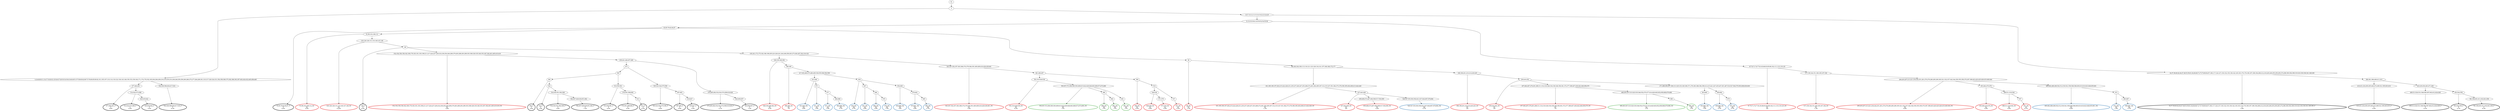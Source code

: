 digraph T {
	{
		rank=same
		153 [penwidth=3,colorscheme=set19,color=0,label="477;484;491_P\nP\n3.6%"]
		151 [penwidth=3,colorscheme=set19,color=0,label="514;522;573;588_P\nP\n4.5%"]
		149 [penwidth=3,colorscheme=set19,color=0,label="625;635;642_P\nP\n5.4%"]
		147 [penwidth=3,colorscheme=set19,color=0,label="504;549;596;604;617;634_P\nP\n6.3%"]
		143 [penwidth=3,colorscheme=set19,color=0,label="63;65;78;82;84;87_P\nP\n4.5%"]
		139 [penwidth=3,colorscheme=set19,color=0,label="149_P\nP\n4.5%"]
		133 [penwidth=3,colorscheme=set19,color=0,label="506_P\nP\n3.6%"]
		131 [penwidth=3,colorscheme=set19,color=0,label="524_P\nP\n1.8%"]
		129 [penwidth=3,colorscheme=set19,color=0,label="534;545;551;562;569_P\nP\n3.6%"]
		127 [penwidth=3,colorscheme=set19,color=0,label="582;607;628;636;651;662_P\nP\n7.2%"]
		125 [penwidth=3,colorscheme=set19,color=0,label="533;550;561_P\nP\n4.5%"]
		123 [penwidth=3,colorscheme=set19,color=0,label="576;591;598;606_P\nP\n4.5%"]
		121 [penwidth=3,colorscheme=set19,color=0,label="613_P\nP\n6.3%"]
		119 [penwidth=3,colorscheme=set19,color=0,label="505;523;544;575;590_P\nP\n0.9%"]
		117 [penwidth=3,colorscheme=set19,color=0,label="597;605_P\nP\n0.9%"]
		115 [penwidth=3,colorscheme=set19,color=0,label="619;627_P\nP\n5.4%"]
		113 [penwidth=3,colorscheme=set19,color=0,label="478;485;492;532;543;574;589;618;626_P\nP\n2.7%"]
		111 [penwidth=3,colorscheme=set19,color=0,label="643;650;657_P\nP\n7.2%"]
		109 [penwidth=3,colorscheme=set19,color=0,label="32;37;38;40;42;44;47;48;53;59;61;64;66;68;72;75;79;89;94;97;106;117;124;127;130;132;135;138;142;145;163;170;176;180;187;189;194;208;212;218;245;249;255;259;265;274;296;300;304;309;319;323;330;336;341;349;365_P\nP\n1.8%"]
		106 [penwidth=3,colorscheme=set19,color=0,label="419;431;434;450;455;464;472;490;521;595;603;633_P\nP\n5.4%"]
		103 [penwidth=3,colorscheme=set19,color=0,label="499;513;520;531;548;560;587;602;612;624;649_P\nP\n6.3%"]
		101 [penwidth=3,colorscheme=set19,color=0,label="503;542;559_P\nP\n2.7%"]
		99 [penwidth=3,colorscheme=set19,color=0,label="581;594;601;611;632;641;656_P\nP\n6.3%"]
		97 [penwidth=3,colorscheme=set19,color=1,label="88_M1\nM1\n1.3%"]
		94 [penwidth=3,colorscheme=set19,color=1,label="181;185;190;197;202;215;222;228;231;235;237;240;247;253;268;272;281;292;295;307;312;315;327;351;362;373;378;390;395;404;408;413;422;428_M1\nM1\n1.3%"]
		92 [penwidth=3,colorscheme=set19,color=1,label="437;443;449_M1\nM1\n4%"]
		90 [penwidth=3,colorscheme=set19,color=1,label="459;468;474;487;494;508;517;554;565_M1\nM1\n5.4%"]
		88 [penwidth=3,colorscheme=set19,color=1,label="188;196;201;210;214;220;225_M1\nM1\n2%"]
		86 [penwidth=3,colorscheme=set19,color=1,label="239;243;252_M1\nM1\n2%"]
		84 [penwidth=3,colorscheme=set19,color=1,label="257;262;267;278;291;298;311;314;318;326;334;338;346;356;361;372;377;389;407;436;442;448;458;479_M1\nM1\n7%"]
		83 [penwidth=3,colorscheme=set19,color=1,label="91;99;103;108;112_M1\nM1\n4.5%"]
		82 [penwidth=3,colorscheme=set19,color=1,label="120;126;128;131;133;140;147;148_M1\nM1\n0.22%"]
		81 [penwidth=3,colorscheme=set19,color=1,label="152;154;156;158;162;169;179;183;191;193;199;211;217;224;227;229;232;236;254;264;269;279;283;288;293;299;303;308;329;335;340;353;367;392;401;405;410;418_M1\nM1\n3.8%"]
		78 [penwidth=3,colorscheme=set19,color=1,label="328;339;348;364_M1\nM1\n4.5%"]
		76 [penwidth=3,colorscheme=set19,color=1,label="380;385_M1\nM1\n7%"]
		74 [penwidth=3,colorscheme=set19,color=1,label="343;347;352;357;363;366;374;379;384;391;400;409;416;429;438;461_M1\nM1\n7.6%"]
		71 [penwidth=3,colorscheme=set19,color=1,label="501;510;529;539_M1\nM1\n6.3%"]
		69 [penwidth=3,colorscheme=set19,color=1,label="509_M1\nM1\n4.5%"]
		66 [penwidth=3,colorscheme=set19,color=1,label="528;538_M1\nM1\n4.9%"]
		64 [penwidth=3,colorscheme=set19,color=1,label="571;579_M1\nM1\n5.4%"]
		62 [penwidth=3,colorscheme=set19,color=1,label="537_M1\nM1\n5.2%"]
		60 [penwidth=3,colorscheme=set19,color=1,label="67;70;71;74;77;81;83;86;93;95;98;102;111;115;119;125_M1\nM1\n4%"]
		58 [penwidth=3,colorscheme=set19,color=1,label="137;139;144;151;160;165;167;184_M1\nM1\n1.3%"]
		56 [penwidth=3,colorscheme=set19,color=1,label="200;203;207;213;221;234;242;251;261;270;276;280;285;290;305;321;332;337;342;344;350;355;359;370;387;398;403;420;425;426;433;440;444_M1\nM1\n9.9%"]
		54 [penwidth=3,colorscheme=set19,color=1,label="453;462;470;476_M1\nM1\n0.9%"]
		52 [penwidth=3,colorscheme=set19,color=1,label="489;511;519;540_M1\nM1\n0.9%"]
		50 [penwidth=3,colorscheme=set19,color=1,label="557_M1\nM1\n6.1%"]
		48 [penwidth=3,colorscheme=set19,color=2,label="526;547;553;563;592;621;637;644;667;678;684_M2\nM2\n5.7%"]
		45 [penwidth=3,colorscheme=set19,color=2,label="653;665_M2\nM2\n7.5%"]
		43 [penwidth=3,colorscheme=set19,color=2,label="659;664_M2\nM2\n5.7%"]
		41 [penwidth=3,colorscheme=set19,color=2,label="675_M2\nM2\n5.7%"]
		38 [penwidth=3,colorscheme=set19,color=2,label="631;640_M2\nM2\n3.8%"]
		36 [penwidth=3,colorscheme=set19,color=2,label="671_M2\nM2\n1.9%"]
		34 [penwidth=3,colorscheme=set19,color=2,label="677_M2\nM2\n1.9%"]
		32 [penwidth=3,colorscheme=set19,color=2,label="682;686_M2\nM2\n5.7%"]
		30 [penwidth=3,colorscheme=set19,color=2,label="639_M2\nM2\n5.7%"]
		28 [penwidth=3,colorscheme=set19,color=2,label="647_M2\nM2\n3.8%"]
		26 [penwidth=3,colorscheme=set19,color=2,label="666_M2\nM2\n3.8%"]
		24 [penwidth=3,colorscheme=set19,color=2,label="676_M2\nM2\n7.5%"]
		22 [penwidth=3,colorscheme=set19,color=2,label="654;660_M2\nM2\n15%"]
		20 [penwidth=3,colorscheme=set19,color=2,label="670;681_M2\nM2\n3.8%"]
		18 [penwidth=3,colorscheme=set19,color=2,label="685_M2\nM2\n5.7%"]
		16 [penwidth=3,colorscheme=set19,color=2,label="469;482;488;498;502;512;530;541;558;568;586;600;610;616;623;648;655;661_M2\nM2\n9.4%"]
		14 [penwidth=3,colorscheme=set19,color=2,label="672_M2\nM2\n1.9%"]
		12 [penwidth=3,colorscheme=set19,color=2,label="683;687_M2\nM2\n5.7%"]
		10 [penwidth=3,colorscheme=set19,color=3,label="486;493;507;515;525;535;546;552;570;577;614;620;645;652;658;668;679;688_M3\nM3\n17%"]
		8 [penwidth=3,colorscheme=set19,color=3,label="690_M3\nM3\n17%"]
		6 [penwidth=3,colorscheme=set19,color=3,label="556;567;572;580;585;593;609;615;622;629;646;663;669;673;674;680_M3\nM3\n17%"]
		4 [penwidth=3,colorscheme=set19,color=3,label="689_M3\nM3\n17%"]
		2 [penwidth=3,colorscheme=set19,color=3,label="692_M3\nM3\n17%"]
		0 [penwidth=3,colorscheme=set19,color=3,label="691_M3\nM3\n17%"]
	}
	157 [label="GL"]
	156 [label="0"]
	155 [label="1;2;4;6;8;9;11;14;17;18;20;21;25;26;27;28;30;34;36;43;46;49;51;57;58;60;62;69;73;76;80;85;90;92;101;105;107;110;114;118;122;136;143;146;150;153;159;164;171;174;178;192;195;204;206;209;216;219;230;233;238;246;250;256;260;266;275;277;284;289;301;310;317;320;324;331;354;358;369;375;382;386;393;397;402;424;432;445;456;465"]
	154 [label="477;484;491"]
	152 [label="514;522;573;588"]
	150 [label="625;635;642"]
	148 [label="504;549;596;604;617;634"]
	146 [label="3;5;7;10;12;13;15;16;19;22;23;24;29"]
	145 [label="31;33;35;39;41;45;50;52;54;55;56"]
	144 [label="63;65;78;82;84;87"]
	142 [label="91;99;103;108;112"]
	141 [label="120;126;128;131;133;140;147;148"]
	140 [label="149"]
	138 [label="152;154;156;158;162;169;179;183;191;193;199;211;217;224;227;229;232;236;254;264;269;279;283;288;293;299;303;308;329;335;340;353;367;392;401;405;410;418"]
	137 [label="439;441;446;457;466"]
	136 [label="473"]
	135 [label="500"]
	134 [label="506"]
	132 [label="524"]
	130 [label="534;545;551;562;569"]
	128 [label="582;607;628;636;651;662"]
	126 [label="533;550;561"]
	124 [label="576;591;598;606"]
	122 [label="613"]
	120 [label="505;523;544;575;590"]
	118 [label="597;605"]
	116 [label="619;627"]
	114 [label="478;485;492;532;543;574;589;618;626"]
	112 [label="643;650;657"]
	110 [label="32;37;38;40;42;44;47;48;53;59;61;64;66;68;72;75;79;89;94;97;106;117;124;127;130;132;135;138;142;145;163;170;176;180;187;189;194;208;212;218;245;249;255;259;265;274;296;300;304;309;319;323;330;336;341;349;365"]
	108 [label="368;381;396;406;411;414"]
	107 [label="419;431;434;450;455;464;472;490;521;595;603;633"]
	105 [label="423;430;454;463;471;483"]
	104 [label="499;513;520;531;548;560;587;602;612;624;649"]
	102 [label="503;542;559"]
	100 [label="581;594;601;611;632;641;656"]
	98 [label="88"]
	96 [label="96;100;104;109;113;116;121;123;129;134;141;157;166;168;172;177"]
	95 [label="181;185;190;197;202;215;222;228;231;235;237;240;247;253;268;272;281;292;295;307;312;315;327;351;362;373;378;390;395;404;408;413;422;428"]
	93 [label="437;443;449"]
	91 [label="459;468;474;487;494;508;517;554;565"]
	89 [label="188;196;201;210;214;220;225"]
	87 [label="239;243;252"]
	85 [label="257;262;267;278;291;298;311;314;318;326;334;338;346;356;361;372;377;389;407;436;442;448;458;479"]
	80 [label="155;161;173;175;182;186;198;205;223;226;241;244;248;258;263;273;282;287;302;316;322"]
	79 [label="328;339;348;364"]
	77 [label="380;385"]
	75 [label="343;347;352;357;363;366;374;379;384;391;400;409;416;429;438;461"]
	73 [label="481;496;497"]
	72 [label="501;510;529;539"]
	70 [label="509"]
	68 [label="518"]
	67 [label="528;538"]
	65 [label="571;579"]
	63 [label="537"]
	61 [label="67;70;71;74;77;81;83;86;93;95;98;102;111;115;119;125"]
	59 [label="137;139;144;151;160;165;167;184"]
	57 [label="200;203;207;213;221;234;242;251;261;270;276;280;285;290;305;321;332;337;342;344;350;355;359;370;387;398;403;420;425;426;433;440;444"]
	55 [label="453;462;470;476"]
	53 [label="489;511;519;540"]
	51 [label="557"]
	49 [label="526;547;553;563;592;621;637;644;667;678;684"]
	47 [label="271;286;294;297;306;313;325;333;345;360;371;376;383;388;394;399;412;415;421;427;435;447;451;467;516;527;564;578;583;608;630;638"]
	46 [label="653;665"]
	44 [label="659;664"]
	42 [label="675"]
	40 [label="417;452;460;475;480;495;536;555;566;584;599"]
	39 [label="631;640"]
	37 [label="671"]
	35 [label="677"]
	33 [label="682;686"]
	31 [label="639"]
	29 [label="647"]
	27 [label="666"]
	25 [label="676"]
	23 [label="654;660"]
	21 [label="670;681"]
	19 [label="685"]
	17 [label="469;482;488;498;502;512;530;541;558;568;586;600;610;616;623;648;655;661"]
	15 [label="672"]
	13 [label="683;687"]
	11 [label="486;493;507;515;525;535;546;552;570;577;614;620;645;652;658;668;679;688"]
	9 [label="690"]
	7 [label="556;567;572;580;585;593;609;615;622;629;646;663;669;673;674;680"]
	5 [label="689"]
	3 [label="692"]
	1 [label="691"]
	157 -> 156
	156 -> 155
	156 -> 146
	155 -> 154
	155 -> 148
	154 -> 153
	154 -> 152
	152 -> 151
	152 -> 150
	150 -> 149
	148 -> 147
	146 -> 145
	146 -> 110
	145 -> 144
	145 -> 61
	144 -> 143
	144 -> 142
	144 -> 98
	142 -> 141
	142 -> 83
	141 -> 140
	141 -> 82
	140 -> 139
	140 -> 138
	140 -> 80
	138 -> 137
	138 -> 81
	137 -> 136
	137 -> 114
	136 -> 135
	136 -> 120
	135 -> 134
	135 -> 126
	134 -> 133
	134 -> 132
	132 -> 131
	132 -> 130
	130 -> 129
	130 -> 128
	128 -> 127
	126 -> 125
	126 -> 124
	124 -> 123
	124 -> 122
	122 -> 121
	120 -> 119
	120 -> 118
	118 -> 117
	118 -> 116
	116 -> 115
	114 -> 113
	114 -> 112
	112 -> 111
	110 -> 109
	110 -> 108
	108 -> 107
	108 -> 105
	107 -> 106
	105 -> 104
	105 -> 102
	104 -> 103
	102 -> 101
	102 -> 100
	100 -> 99
	98 -> 97
	98 -> 96
	96 -> 95
	96 -> 89
	95 -> 94
	95 -> 93
	93 -> 92
	93 -> 91
	93 -> 49
	91 -> 90
	89 -> 88
	89 -> 87
	87 -> 86
	87 -> 85
	87 -> 47
	85 -> 84
	85 -> 11
	80 -> 79
	80 -> 75
	79 -> 78
	79 -> 77
	77 -> 76
	77 -> 40
	75 -> 74
	75 -> 73
	73 -> 72
	73 -> 70
	72 -> 71
	72 -> 7
	70 -> 69
	70 -> 68
	68 -> 67
	68 -> 63
	67 -> 66
	67 -> 65
	65 -> 64
	63 -> 62
	61 -> 60
	61 -> 59
	59 -> 58
	59 -> 57
	57 -> 56
	57 -> 55
	57 -> 17
	55 -> 54
	55 -> 53
	53 -> 52
	53 -> 51
	51 -> 50
	49 -> 48
	47 -> 46
	47 -> 44
	46 -> 45
	44 -> 43
	44 -> 42
	42 -> 41
	40 -> 39
	40 -> 31
	39 -> 38
	39 -> 37
	37 -> 36
	37 -> 35
	35 -> 34
	35 -> 33
	33 -> 32
	31 -> 30
	31 -> 29
	31 -> 23
	29 -> 28
	29 -> 27
	27 -> 26
	27 -> 25
	25 -> 24
	23 -> 22
	23 -> 21
	21 -> 20
	21 -> 19
	19 -> 18
	17 -> 16
	17 -> 15
	15 -> 14
	15 -> 13
	13 -> 12
	11 -> 10
	11 -> 9
	9 -> 8
	7 -> 6
	7 -> 5
	7 -> 1
	5 -> 4
	5 -> 3
	3 -> 2
	1 -> 0
}
